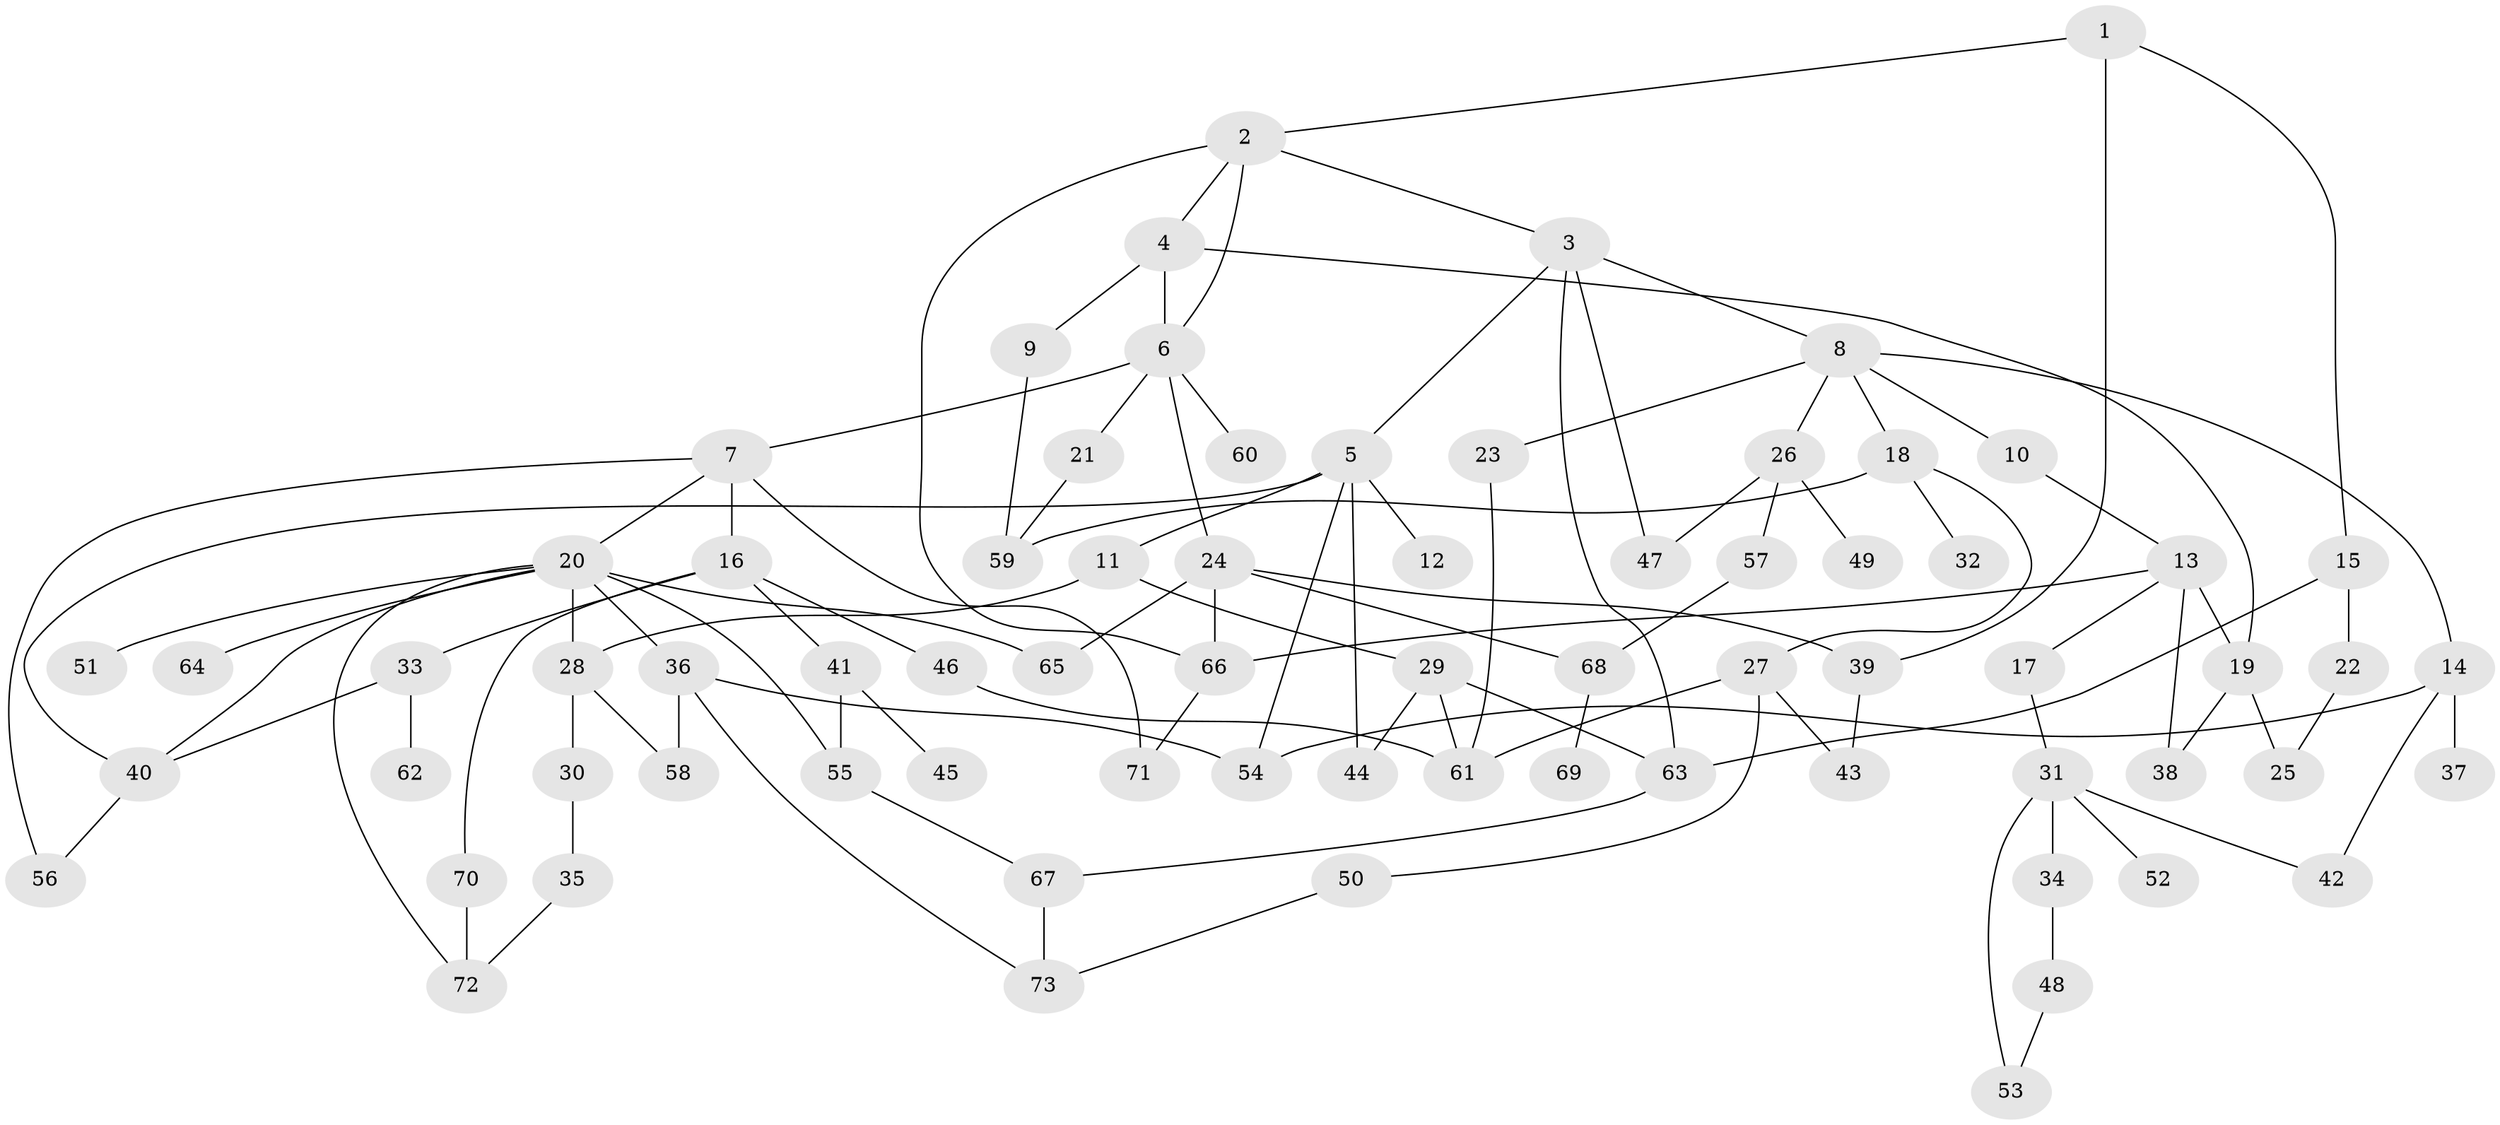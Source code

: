 // Generated by graph-tools (version 1.1) at 2025/49/03/09/25 03:49:19]
// undirected, 73 vertices, 107 edges
graph export_dot {
graph [start="1"]
  node [color=gray90,style=filled];
  1;
  2;
  3;
  4;
  5;
  6;
  7;
  8;
  9;
  10;
  11;
  12;
  13;
  14;
  15;
  16;
  17;
  18;
  19;
  20;
  21;
  22;
  23;
  24;
  25;
  26;
  27;
  28;
  29;
  30;
  31;
  32;
  33;
  34;
  35;
  36;
  37;
  38;
  39;
  40;
  41;
  42;
  43;
  44;
  45;
  46;
  47;
  48;
  49;
  50;
  51;
  52;
  53;
  54;
  55;
  56;
  57;
  58;
  59;
  60;
  61;
  62;
  63;
  64;
  65;
  66;
  67;
  68;
  69;
  70;
  71;
  72;
  73;
  1 -- 2;
  1 -- 15;
  1 -- 39;
  2 -- 3;
  2 -- 4;
  2 -- 6;
  2 -- 66;
  3 -- 5;
  3 -- 8;
  3 -- 47;
  3 -- 63;
  4 -- 6;
  4 -- 9;
  4 -- 19;
  5 -- 11;
  5 -- 12;
  5 -- 54;
  5 -- 44;
  5 -- 40;
  6 -- 7;
  6 -- 21;
  6 -- 24;
  6 -- 60;
  7 -- 16;
  7 -- 20;
  7 -- 56;
  7 -- 71;
  8 -- 10;
  8 -- 14;
  8 -- 18;
  8 -- 23;
  8 -- 26;
  9 -- 59;
  10 -- 13;
  11 -- 28;
  11 -- 29;
  13 -- 17;
  13 -- 38;
  13 -- 19;
  13 -- 66;
  14 -- 37;
  14 -- 54;
  14 -- 42;
  15 -- 22;
  15 -- 63;
  16 -- 33;
  16 -- 41;
  16 -- 46;
  16 -- 70;
  17 -- 31;
  18 -- 27;
  18 -- 32;
  18 -- 59;
  19 -- 25;
  19 -- 38;
  20 -- 36;
  20 -- 40;
  20 -- 51;
  20 -- 55;
  20 -- 64;
  20 -- 28;
  20 -- 65;
  20 -- 72;
  21 -- 59;
  22 -- 25;
  23 -- 61;
  24 -- 39;
  24 -- 65;
  24 -- 66;
  24 -- 68;
  26 -- 49;
  26 -- 57;
  26 -- 47;
  27 -- 43;
  27 -- 50;
  27 -- 61;
  28 -- 30;
  28 -- 58;
  29 -- 44;
  29 -- 63;
  29 -- 61;
  30 -- 35;
  31 -- 34;
  31 -- 42;
  31 -- 52;
  31 -- 53;
  33 -- 62;
  33 -- 40;
  34 -- 48;
  35 -- 72;
  36 -- 73;
  36 -- 58;
  36 -- 54;
  39 -- 43;
  40 -- 56;
  41 -- 45;
  41 -- 55;
  46 -- 61;
  48 -- 53;
  50 -- 73;
  55 -- 67;
  57 -- 68;
  63 -- 67;
  66 -- 71;
  67 -- 73;
  68 -- 69;
  70 -- 72;
}
